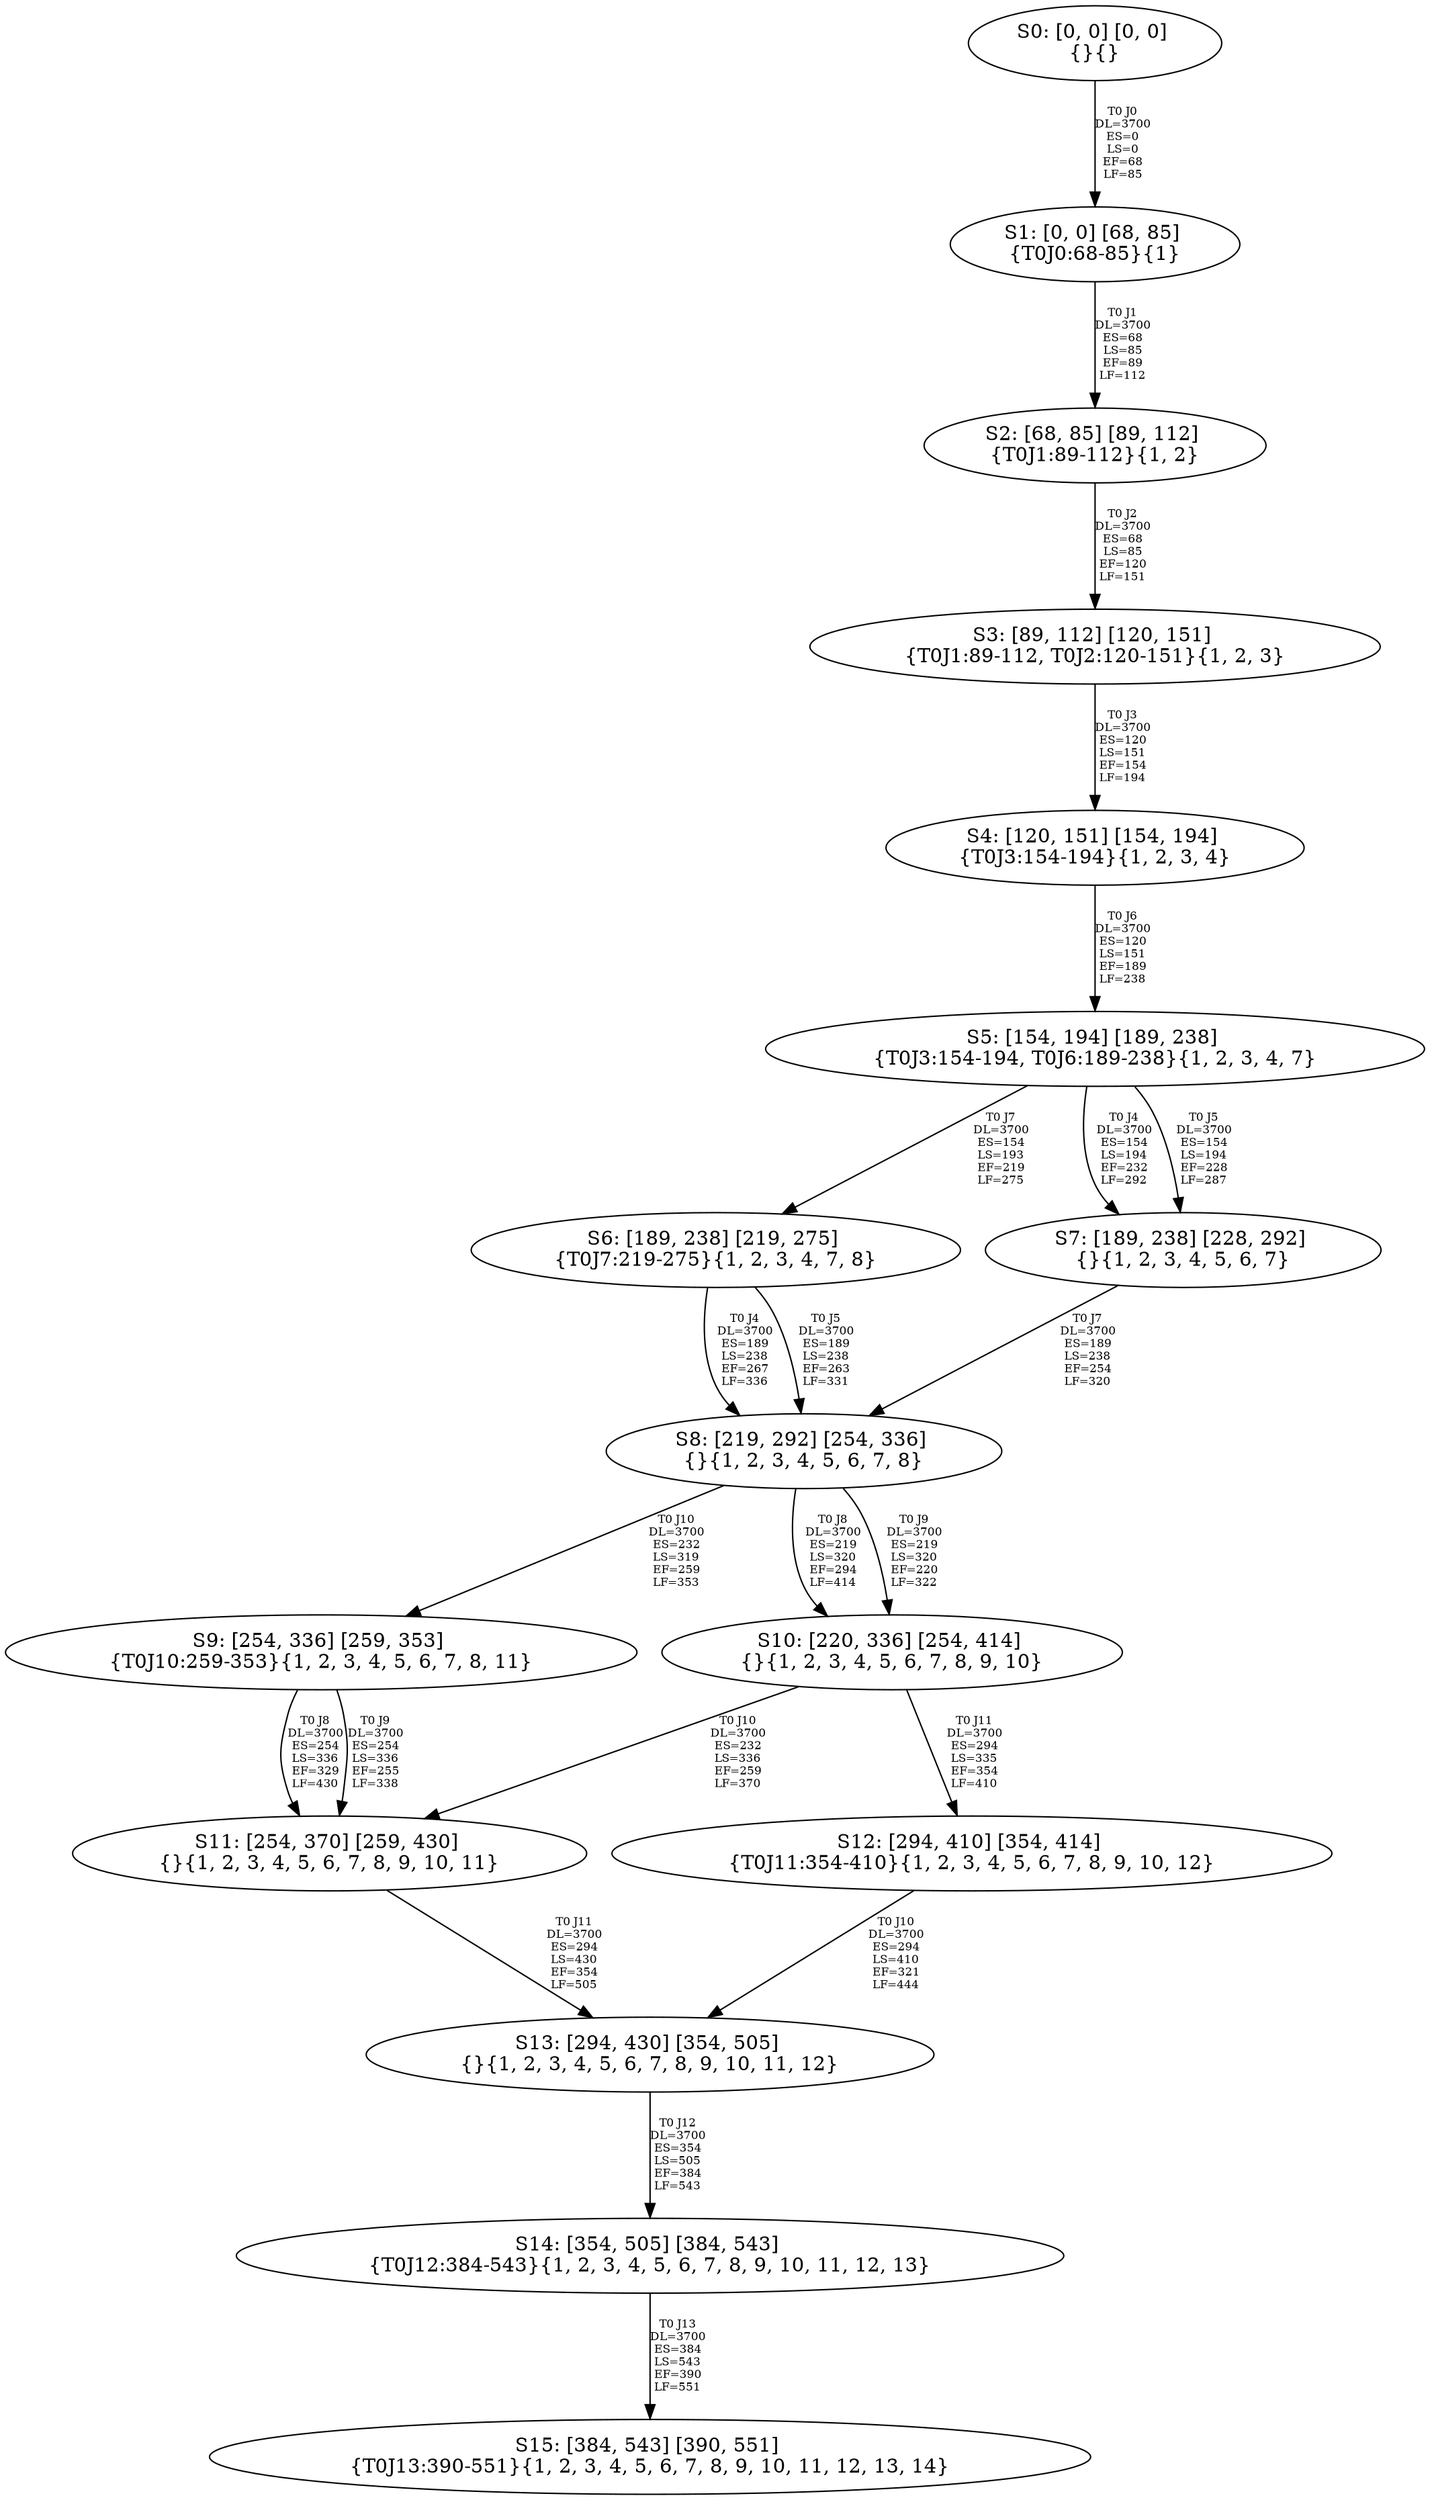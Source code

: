 digraph {
	S0[label="S0: [0, 0] [0, 0] \n{}{}"];
	S1[label="S1: [0, 0] [68, 85] \n{T0J0:68-85}{1}"];
	S2[label="S2: [68, 85] [89, 112] \n{T0J1:89-112}{1, 2}"];
	S3[label="S3: [89, 112] [120, 151] \n{T0J1:89-112, T0J2:120-151}{1, 2, 3}"];
	S4[label="S4: [120, 151] [154, 194] \n{T0J3:154-194}{1, 2, 3, 4}"];
	S5[label="S5: [154, 194] [189, 238] \n{T0J3:154-194, T0J6:189-238}{1, 2, 3, 4, 7}"];
	S6[label="S6: [189, 238] [219, 275] \n{T0J7:219-275}{1, 2, 3, 4, 7, 8}"];
	S7[label="S7: [189, 238] [228, 292] \n{}{1, 2, 3, 4, 5, 6, 7}"];
	S8[label="S8: [219, 292] [254, 336] \n{}{1, 2, 3, 4, 5, 6, 7, 8}"];
	S9[label="S9: [254, 336] [259, 353] \n{T0J10:259-353}{1, 2, 3, 4, 5, 6, 7, 8, 11}"];
	S10[label="S10: [220, 336] [254, 414] \n{}{1, 2, 3, 4, 5, 6, 7, 8, 9, 10}"];
	S11[label="S11: [254, 370] [259, 430] \n{}{1, 2, 3, 4, 5, 6, 7, 8, 9, 10, 11}"];
	S12[label="S12: [294, 410] [354, 414] \n{T0J11:354-410}{1, 2, 3, 4, 5, 6, 7, 8, 9, 10, 12}"];
	S13[label="S13: [294, 430] [354, 505] \n{}{1, 2, 3, 4, 5, 6, 7, 8, 9, 10, 11, 12}"];
	S14[label="S14: [354, 505] [384, 543] \n{T0J12:384-543}{1, 2, 3, 4, 5, 6, 7, 8, 9, 10, 11, 12, 13}"];
	S15[label="S15: [384, 543] [390, 551] \n{T0J13:390-551}{1, 2, 3, 4, 5, 6, 7, 8, 9, 10, 11, 12, 13, 14}"];
	S0 -> S1[label="T0 J0\nDL=3700\nES=0\nLS=0\nEF=68\nLF=85",fontsize=8];
	S1 -> S2[label="T0 J1\nDL=3700\nES=68\nLS=85\nEF=89\nLF=112",fontsize=8];
	S2 -> S3[label="T0 J2\nDL=3700\nES=68\nLS=85\nEF=120\nLF=151",fontsize=8];
	S3 -> S4[label="T0 J3\nDL=3700\nES=120\nLS=151\nEF=154\nLF=194",fontsize=8];
	S4 -> S5[label="T0 J6\nDL=3700\nES=120\nLS=151\nEF=189\nLF=238",fontsize=8];
	S5 -> S7[label="T0 J4\nDL=3700\nES=154\nLS=194\nEF=232\nLF=292",fontsize=8];
	S5 -> S7[label="T0 J5\nDL=3700\nES=154\nLS=194\nEF=228\nLF=287",fontsize=8];
	S5 -> S6[label="T0 J7\nDL=3700\nES=154\nLS=193\nEF=219\nLF=275",fontsize=8];
	S6 -> S8[label="T0 J4\nDL=3700\nES=189\nLS=238\nEF=267\nLF=336",fontsize=8];
	S6 -> S8[label="T0 J5\nDL=3700\nES=189\nLS=238\nEF=263\nLF=331",fontsize=8];
	S7 -> S8[label="T0 J7\nDL=3700\nES=189\nLS=238\nEF=254\nLF=320",fontsize=8];
	S8 -> S10[label="T0 J8\nDL=3700\nES=219\nLS=320\nEF=294\nLF=414",fontsize=8];
	S8 -> S10[label="T0 J9\nDL=3700\nES=219\nLS=320\nEF=220\nLF=322",fontsize=8];
	S8 -> S9[label="T0 J10\nDL=3700\nES=232\nLS=319\nEF=259\nLF=353",fontsize=8];
	S9 -> S11[label="T0 J8\nDL=3700\nES=254\nLS=336\nEF=329\nLF=430",fontsize=8];
	S9 -> S11[label="T0 J9\nDL=3700\nES=254\nLS=336\nEF=255\nLF=338",fontsize=8];
	S10 -> S11[label="T0 J10\nDL=3700\nES=232\nLS=336\nEF=259\nLF=370",fontsize=8];
	S10 -> S12[label="T0 J11\nDL=3700\nES=294\nLS=335\nEF=354\nLF=410",fontsize=8];
	S11 -> S13[label="T0 J11\nDL=3700\nES=294\nLS=430\nEF=354\nLF=505",fontsize=8];
	S12 -> S13[label="T0 J10\nDL=3700\nES=294\nLS=410\nEF=321\nLF=444",fontsize=8];
	S13 -> S14[label="T0 J12\nDL=3700\nES=354\nLS=505\nEF=384\nLF=543",fontsize=8];
	S14 -> S15[label="T0 J13\nDL=3700\nES=384\nLS=543\nEF=390\nLF=551",fontsize=8];
}
